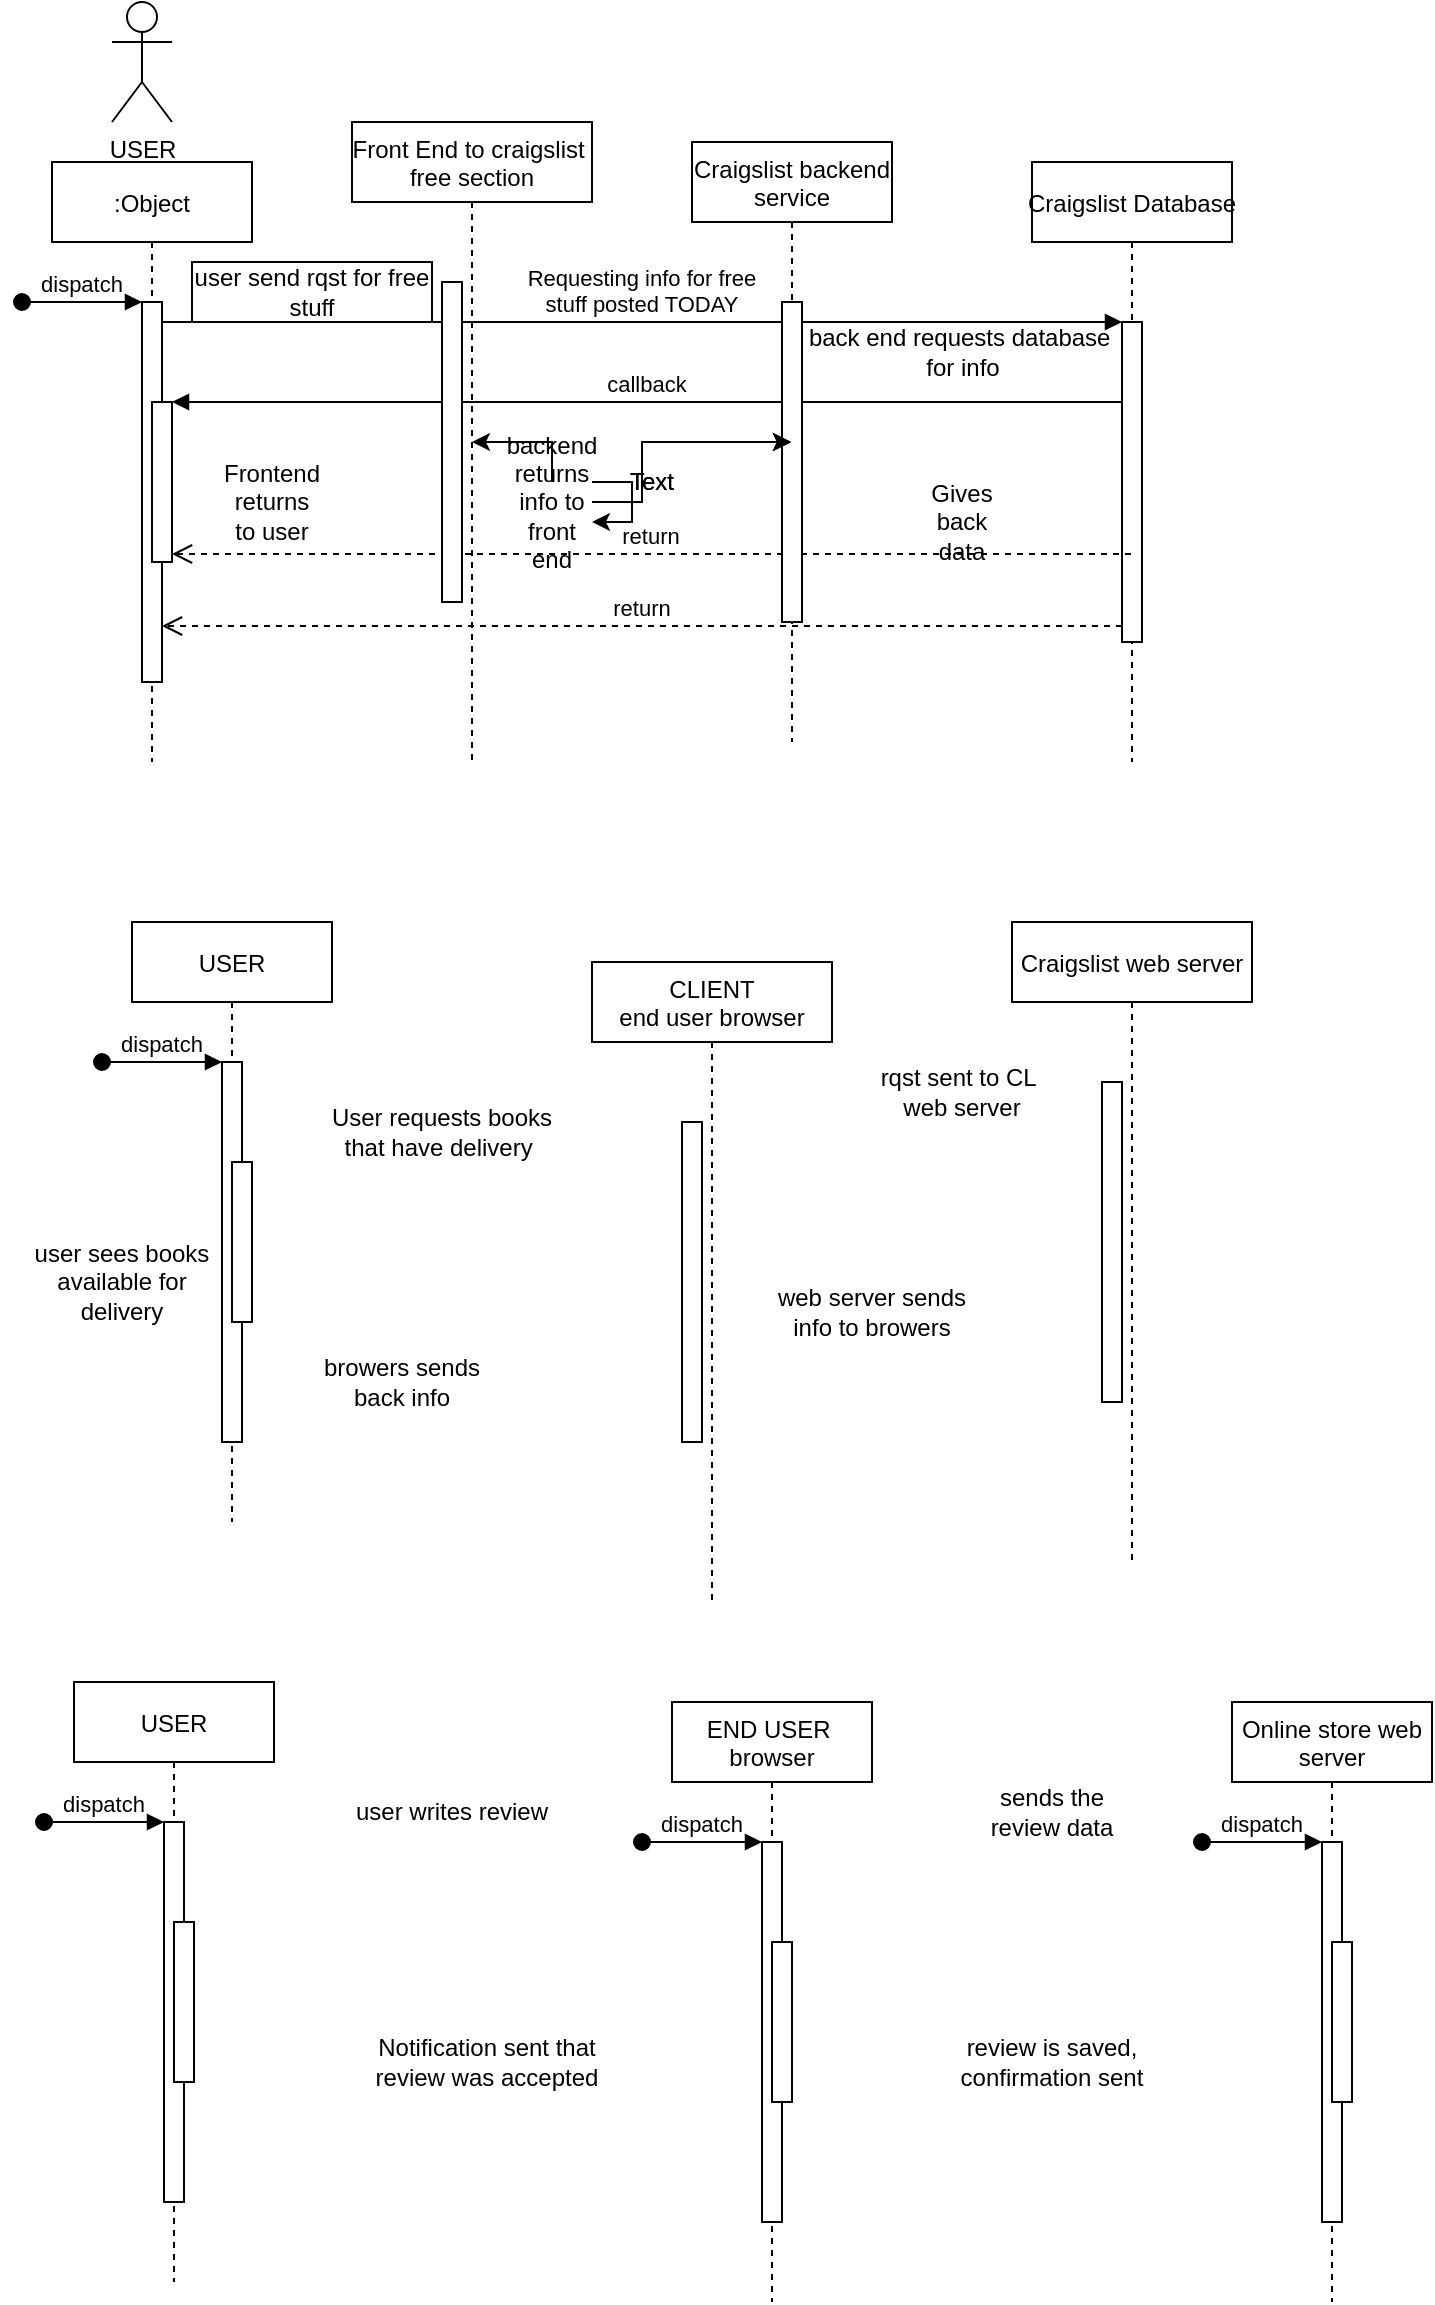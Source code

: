 <mxfile version="14.6.6" type="github">
  <diagram id="kgpKYQtTHZ0yAKxKKP6v" name="Page-1">
    <mxGraphModel dx="1426" dy="683" grid="1" gridSize="10" guides="1" tooltips="1" connect="1" arrows="1" fold="1" page="1" pageScale="1" pageWidth="850" pageHeight="1100" math="0" shadow="0">
      <root>
        <mxCell id="0" />
        <mxCell id="1" parent="0" />
        <mxCell id="3nuBFxr9cyL0pnOWT2aG-1" value=":Object" style="shape=umlLifeline;perimeter=lifelinePerimeter;container=1;collapsible=0;recursiveResize=0;rounded=0;shadow=0;strokeWidth=1;" parent="1" vertex="1">
          <mxGeometry x="120" y="80" width="100" height="300" as="geometry" />
        </mxCell>
        <mxCell id="3nuBFxr9cyL0pnOWT2aG-2" value="" style="points=[];perimeter=orthogonalPerimeter;rounded=0;shadow=0;strokeWidth=1;" parent="3nuBFxr9cyL0pnOWT2aG-1" vertex="1">
          <mxGeometry x="45" y="70" width="10" height="190" as="geometry" />
        </mxCell>
        <mxCell id="3nuBFxr9cyL0pnOWT2aG-3" value="dispatch" style="verticalAlign=bottom;startArrow=oval;endArrow=block;startSize=8;shadow=0;strokeWidth=1;" parent="3nuBFxr9cyL0pnOWT2aG-1" target="3nuBFxr9cyL0pnOWT2aG-2" edge="1">
          <mxGeometry relative="1" as="geometry">
            <mxPoint x="-15" y="70" as="sourcePoint" />
          </mxGeometry>
        </mxCell>
        <mxCell id="3nuBFxr9cyL0pnOWT2aG-4" value="" style="points=[];perimeter=orthogonalPerimeter;rounded=0;shadow=0;strokeWidth=1;" parent="3nuBFxr9cyL0pnOWT2aG-1" vertex="1">
          <mxGeometry x="50" y="120" width="10" height="80" as="geometry" />
        </mxCell>
        <mxCell id="3nuBFxr9cyL0pnOWT2aG-5" value="Craigslist Database" style="shape=umlLifeline;perimeter=lifelinePerimeter;container=1;collapsible=0;recursiveResize=0;rounded=0;shadow=0;strokeWidth=1;" parent="1" vertex="1">
          <mxGeometry x="610" y="80" width="100" height="300" as="geometry" />
        </mxCell>
        <mxCell id="3nuBFxr9cyL0pnOWT2aG-6" value="" style="points=[];perimeter=orthogonalPerimeter;rounded=0;shadow=0;strokeWidth=1;" parent="3nuBFxr9cyL0pnOWT2aG-5" vertex="1">
          <mxGeometry x="45" y="80" width="10" height="160" as="geometry" />
        </mxCell>
        <mxCell id="3nuBFxr9cyL0pnOWT2aG-7" value="return" style="verticalAlign=bottom;endArrow=open;dashed=1;endSize=8;exitX=0;exitY=0.95;shadow=0;strokeWidth=1;" parent="1" source="3nuBFxr9cyL0pnOWT2aG-6" target="3nuBFxr9cyL0pnOWT2aG-2" edge="1">
          <mxGeometry relative="1" as="geometry">
            <mxPoint x="275" y="236" as="targetPoint" />
          </mxGeometry>
        </mxCell>
        <mxCell id="3nuBFxr9cyL0pnOWT2aG-8" value="Requesting info for free&#xa;stuff posted TODAY" style="verticalAlign=bottom;endArrow=block;entryX=0;entryY=0;shadow=0;strokeWidth=1;" parent="1" source="3nuBFxr9cyL0pnOWT2aG-2" target="3nuBFxr9cyL0pnOWT2aG-6" edge="1">
          <mxGeometry relative="1" as="geometry">
            <mxPoint x="275" y="160" as="sourcePoint" />
          </mxGeometry>
        </mxCell>
        <mxCell id="3nuBFxr9cyL0pnOWT2aG-9" value="callback" style="verticalAlign=bottom;endArrow=block;entryX=1;entryY=0;shadow=0;strokeWidth=1;" parent="1" source="3nuBFxr9cyL0pnOWT2aG-6" target="3nuBFxr9cyL0pnOWT2aG-4" edge="1">
          <mxGeometry relative="1" as="geometry">
            <mxPoint x="240" y="200" as="sourcePoint" />
          </mxGeometry>
        </mxCell>
        <mxCell id="3nuBFxr9cyL0pnOWT2aG-10" value="return" style="verticalAlign=bottom;endArrow=open;dashed=1;endSize=8;shadow=0;strokeWidth=1;entryX=1;entryY=0.95;entryDx=0;entryDy=0;" parent="1" source="3nuBFxr9cyL0pnOWT2aG-5" target="3nuBFxr9cyL0pnOWT2aG-4" edge="1">
          <mxGeometry relative="1" as="geometry">
            <mxPoint x="650" y="310" as="sourcePoint" />
          </mxGeometry>
        </mxCell>
        <mxCell id="VquwvGhQ8Ag2KfmF1bp--1" value="USER" style="shape=umlActor;verticalLabelPosition=bottom;verticalAlign=top;html=1;" vertex="1" parent="1">
          <mxGeometry x="150" width="30" height="60" as="geometry" />
        </mxCell>
        <mxCell id="VquwvGhQ8Ag2KfmF1bp--2" value="Front End to craigslist &#xa;free section" style="shape=umlLifeline;perimeter=lifelinePerimeter;container=1;collapsible=0;recursiveResize=0;rounded=0;shadow=0;strokeWidth=1;" vertex="1" parent="1">
          <mxGeometry x="270" y="60" width="120" height="320" as="geometry" />
        </mxCell>
        <mxCell id="VquwvGhQ8Ag2KfmF1bp--3" value="" style="points=[];perimeter=orthogonalPerimeter;rounded=0;shadow=0;strokeWidth=1;" vertex="1" parent="VquwvGhQ8Ag2KfmF1bp--2">
          <mxGeometry x="45" y="80" width="10" height="160" as="geometry" />
        </mxCell>
        <mxCell id="VquwvGhQ8Ag2KfmF1bp--4" value="Craigslist backend&#xa;service" style="shape=umlLifeline;perimeter=lifelinePerimeter;container=1;collapsible=0;recursiveResize=0;rounded=0;shadow=0;strokeWidth=1;" vertex="1" parent="1">
          <mxGeometry x="440" y="70" width="100" height="300" as="geometry" />
        </mxCell>
        <mxCell id="VquwvGhQ8Ag2KfmF1bp--5" value="" style="points=[];perimeter=orthogonalPerimeter;rounded=0;shadow=0;strokeWidth=1;" vertex="1" parent="VquwvGhQ8Ag2KfmF1bp--4">
          <mxGeometry x="45" y="80" width="10" height="160" as="geometry" />
        </mxCell>
        <mxCell id="VquwvGhQ8Ag2KfmF1bp--6" value="back end requests database&amp;nbsp;&lt;br&gt;for info" style="text;html=1;align=center;verticalAlign=middle;resizable=0;points=[];autosize=1;strokeColor=none;" vertex="1" parent="1">
          <mxGeometry x="490" y="160" width="170" height="30" as="geometry" />
        </mxCell>
        <mxCell id="VquwvGhQ8Ag2KfmF1bp--7" value="user send rqst for free stuff" style="rounded=0;whiteSpace=wrap;html=1;" vertex="1" parent="1">
          <mxGeometry x="190" y="130" width="120" height="30" as="geometry" />
        </mxCell>
        <mxCell id="VquwvGhQ8Ag2KfmF1bp--8" value="Gives back data" style="text;html=1;strokeColor=none;fillColor=none;align=center;verticalAlign=middle;whiteSpace=wrap;rounded=0;" vertex="1" parent="1">
          <mxGeometry x="550" y="250" width="50" height="20" as="geometry" />
        </mxCell>
        <mxCell id="VquwvGhQ8Ag2KfmF1bp--10" value="" style="edgeStyle=orthogonalEdgeStyle;rounded=0;orthogonalLoop=1;jettySize=auto;html=1;" edge="1" parent="1" source="VquwvGhQ8Ag2KfmF1bp--9" target="VquwvGhQ8Ag2KfmF1bp--4">
          <mxGeometry relative="1" as="geometry" />
        </mxCell>
        <mxCell id="VquwvGhQ8Ag2KfmF1bp--11" value="" style="edgeStyle=orthogonalEdgeStyle;rounded=0;orthogonalLoop=1;jettySize=auto;html=1;" edge="1" parent="1" source="VquwvGhQ8Ag2KfmF1bp--9" target="VquwvGhQ8Ag2KfmF1bp--4">
          <mxGeometry relative="1" as="geometry" />
        </mxCell>
        <mxCell id="VquwvGhQ8Ag2KfmF1bp--12" value="" style="edgeStyle=orthogonalEdgeStyle;rounded=0;orthogonalLoop=1;jettySize=auto;html=1;" edge="1" parent="1" source="VquwvGhQ8Ag2KfmF1bp--9" target="VquwvGhQ8Ag2KfmF1bp--2">
          <mxGeometry relative="1" as="geometry" />
        </mxCell>
        <mxCell id="VquwvGhQ8Ag2KfmF1bp--14" value="" style="edgeStyle=orthogonalEdgeStyle;rounded=0;orthogonalLoop=1;jettySize=auto;html=1;" edge="1" parent="1" source="VquwvGhQ8Ag2KfmF1bp--9" target="VquwvGhQ8Ag2KfmF1bp--4">
          <mxGeometry relative="1" as="geometry" />
        </mxCell>
        <mxCell id="VquwvGhQ8Ag2KfmF1bp--9" value="backend returns info to front end" style="text;html=1;strokeColor=none;fillColor=none;align=center;verticalAlign=middle;whiteSpace=wrap;rounded=0;" vertex="1" parent="1">
          <mxGeometry x="350" y="240" width="40" height="20" as="geometry" />
        </mxCell>
        <mxCell id="VquwvGhQ8Ag2KfmF1bp--13" style="edgeStyle=orthogonalEdgeStyle;rounded=0;orthogonalLoop=1;jettySize=auto;html=1;" edge="1" parent="1" source="VquwvGhQ8Ag2KfmF1bp--9" target="VquwvGhQ8Ag2KfmF1bp--9">
          <mxGeometry relative="1" as="geometry" />
        </mxCell>
        <mxCell id="VquwvGhQ8Ag2KfmF1bp--15" value="Text" style="text;html=1;strokeColor=none;fillColor=none;align=center;verticalAlign=middle;whiteSpace=wrap;rounded=0;" vertex="1" parent="1">
          <mxGeometry x="400" y="230" width="40" height="20" as="geometry" />
        </mxCell>
        <mxCell id="VquwvGhQ8Ag2KfmF1bp--16" value="Text" style="text;html=1;strokeColor=none;fillColor=none;align=center;verticalAlign=middle;whiteSpace=wrap;rounded=0;" vertex="1" parent="1">
          <mxGeometry x="400" y="230" width="40" height="20" as="geometry" />
        </mxCell>
        <mxCell id="VquwvGhQ8Ag2KfmF1bp--17" value="Frontend returns to user" style="text;html=1;strokeColor=none;fillColor=none;align=center;verticalAlign=middle;whiteSpace=wrap;rounded=0;" vertex="1" parent="1">
          <mxGeometry x="210" y="240" width="40" height="20" as="geometry" />
        </mxCell>
        <mxCell id="VquwvGhQ8Ag2KfmF1bp--18" value="USER" style="shape=umlLifeline;perimeter=lifelinePerimeter;container=1;collapsible=0;recursiveResize=0;rounded=0;shadow=0;strokeWidth=1;" vertex="1" parent="1">
          <mxGeometry x="160" y="460" width="100" height="300" as="geometry" />
        </mxCell>
        <mxCell id="VquwvGhQ8Ag2KfmF1bp--19" value="" style="points=[];perimeter=orthogonalPerimeter;rounded=0;shadow=0;strokeWidth=1;" vertex="1" parent="VquwvGhQ8Ag2KfmF1bp--18">
          <mxGeometry x="45" y="70" width="10" height="190" as="geometry" />
        </mxCell>
        <mxCell id="VquwvGhQ8Ag2KfmF1bp--20" value="dispatch" style="verticalAlign=bottom;startArrow=oval;endArrow=block;startSize=8;shadow=0;strokeWidth=1;" edge="1" parent="VquwvGhQ8Ag2KfmF1bp--18" target="VquwvGhQ8Ag2KfmF1bp--19">
          <mxGeometry relative="1" as="geometry">
            <mxPoint x="-15" y="70" as="sourcePoint" />
          </mxGeometry>
        </mxCell>
        <mxCell id="VquwvGhQ8Ag2KfmF1bp--21" value="" style="points=[];perimeter=orthogonalPerimeter;rounded=0;shadow=0;strokeWidth=1;" vertex="1" parent="VquwvGhQ8Ag2KfmF1bp--18">
          <mxGeometry x="50" y="120" width="10" height="80" as="geometry" />
        </mxCell>
        <mxCell id="VquwvGhQ8Ag2KfmF1bp--22" value="CLIENT&#xa;end user browser" style="shape=umlLifeline;perimeter=lifelinePerimeter;container=1;collapsible=0;recursiveResize=0;rounded=0;shadow=0;strokeWidth=1;" vertex="1" parent="1">
          <mxGeometry x="390" y="480" width="120" height="320" as="geometry" />
        </mxCell>
        <mxCell id="VquwvGhQ8Ag2KfmF1bp--23" value="" style="points=[];perimeter=orthogonalPerimeter;rounded=0;shadow=0;strokeWidth=1;" vertex="1" parent="VquwvGhQ8Ag2KfmF1bp--22">
          <mxGeometry x="45" y="80" width="10" height="160" as="geometry" />
        </mxCell>
        <mxCell id="VquwvGhQ8Ag2KfmF1bp--24" value="Craigslist web server" style="shape=umlLifeline;perimeter=lifelinePerimeter;container=1;collapsible=0;recursiveResize=0;rounded=0;shadow=0;strokeWidth=1;" vertex="1" parent="1">
          <mxGeometry x="600" y="460" width="120" height="320" as="geometry" />
        </mxCell>
        <mxCell id="VquwvGhQ8Ag2KfmF1bp--25" value="" style="points=[];perimeter=orthogonalPerimeter;rounded=0;shadow=0;strokeWidth=1;" vertex="1" parent="VquwvGhQ8Ag2KfmF1bp--24">
          <mxGeometry x="45" y="80" width="10" height="160" as="geometry" />
        </mxCell>
        <mxCell id="VquwvGhQ8Ag2KfmF1bp--26" value="User requests books that have delivery&amp;nbsp;" style="text;html=1;strokeColor=none;fillColor=none;align=center;verticalAlign=middle;whiteSpace=wrap;rounded=0;" vertex="1" parent="1">
          <mxGeometry x="250" y="520" width="130" height="90" as="geometry" />
        </mxCell>
        <mxCell id="VquwvGhQ8Ag2KfmF1bp--27" value="rqst sent to CL&amp;nbsp;&lt;br&gt;web server" style="text;html=1;strokeColor=none;fillColor=none;align=center;verticalAlign=middle;whiteSpace=wrap;rounded=0;" vertex="1" parent="1">
          <mxGeometry x="530" y="510" width="90" height="70" as="geometry" />
        </mxCell>
        <mxCell id="VquwvGhQ8Ag2KfmF1bp--28" value="web server sends&lt;br&gt;info to browers" style="text;html=1;strokeColor=none;fillColor=none;align=center;verticalAlign=middle;whiteSpace=wrap;rounded=0;" vertex="1" parent="1">
          <mxGeometry x="480" y="630" width="100" height="50" as="geometry" />
        </mxCell>
        <mxCell id="VquwvGhQ8Ag2KfmF1bp--29" value="browers sends back info&lt;br&gt;" style="text;html=1;strokeColor=none;fillColor=none;align=center;verticalAlign=middle;whiteSpace=wrap;rounded=0;" vertex="1" parent="1">
          <mxGeometry x="250" y="660" width="90" height="60" as="geometry" />
        </mxCell>
        <mxCell id="VquwvGhQ8Ag2KfmF1bp--30" value="user sees books available for delivery" style="text;html=1;strokeColor=none;fillColor=none;align=center;verticalAlign=middle;whiteSpace=wrap;rounded=0;" vertex="1" parent="1">
          <mxGeometry x="100" y="600" width="110" height="80" as="geometry" />
        </mxCell>
        <mxCell id="VquwvGhQ8Ag2KfmF1bp--31" value="USER" style="shape=umlLifeline;perimeter=lifelinePerimeter;container=1;collapsible=0;recursiveResize=0;rounded=0;shadow=0;strokeWidth=1;" vertex="1" parent="1">
          <mxGeometry x="131" y="840" width="100" height="300" as="geometry" />
        </mxCell>
        <mxCell id="VquwvGhQ8Ag2KfmF1bp--32" value="" style="points=[];perimeter=orthogonalPerimeter;rounded=0;shadow=0;strokeWidth=1;" vertex="1" parent="VquwvGhQ8Ag2KfmF1bp--31">
          <mxGeometry x="45" y="70" width="10" height="190" as="geometry" />
        </mxCell>
        <mxCell id="VquwvGhQ8Ag2KfmF1bp--33" value="dispatch" style="verticalAlign=bottom;startArrow=oval;endArrow=block;startSize=8;shadow=0;strokeWidth=1;" edge="1" parent="VquwvGhQ8Ag2KfmF1bp--31" target="VquwvGhQ8Ag2KfmF1bp--32">
          <mxGeometry relative="1" as="geometry">
            <mxPoint x="-15" y="70" as="sourcePoint" />
          </mxGeometry>
        </mxCell>
        <mxCell id="VquwvGhQ8Ag2KfmF1bp--34" value="" style="points=[];perimeter=orthogonalPerimeter;rounded=0;shadow=0;strokeWidth=1;" vertex="1" parent="VquwvGhQ8Ag2KfmF1bp--31">
          <mxGeometry x="50" y="120" width="10" height="80" as="geometry" />
        </mxCell>
        <mxCell id="VquwvGhQ8Ag2KfmF1bp--35" value="END USER &#xa;browser" style="shape=umlLifeline;perimeter=lifelinePerimeter;container=1;collapsible=0;recursiveResize=0;rounded=0;shadow=0;strokeWidth=1;" vertex="1" parent="1">
          <mxGeometry x="430" y="850" width="100" height="300" as="geometry" />
        </mxCell>
        <mxCell id="VquwvGhQ8Ag2KfmF1bp--36" value="" style="points=[];perimeter=orthogonalPerimeter;rounded=0;shadow=0;strokeWidth=1;" vertex="1" parent="VquwvGhQ8Ag2KfmF1bp--35">
          <mxGeometry x="45" y="70" width="10" height="190" as="geometry" />
        </mxCell>
        <mxCell id="VquwvGhQ8Ag2KfmF1bp--37" value="dispatch" style="verticalAlign=bottom;startArrow=oval;endArrow=block;startSize=8;shadow=0;strokeWidth=1;" edge="1" parent="VquwvGhQ8Ag2KfmF1bp--35" target="VquwvGhQ8Ag2KfmF1bp--36">
          <mxGeometry relative="1" as="geometry">
            <mxPoint x="-15" y="70" as="sourcePoint" />
          </mxGeometry>
        </mxCell>
        <mxCell id="VquwvGhQ8Ag2KfmF1bp--38" value="" style="points=[];perimeter=orthogonalPerimeter;rounded=0;shadow=0;strokeWidth=1;" vertex="1" parent="VquwvGhQ8Ag2KfmF1bp--35">
          <mxGeometry x="50" y="120" width="10" height="80" as="geometry" />
        </mxCell>
        <mxCell id="VquwvGhQ8Ag2KfmF1bp--39" value="Online store web&#xa;server" style="shape=umlLifeline;perimeter=lifelinePerimeter;container=1;collapsible=0;recursiveResize=0;rounded=0;shadow=0;strokeWidth=1;" vertex="1" parent="1">
          <mxGeometry x="710" y="850" width="100" height="300" as="geometry" />
        </mxCell>
        <mxCell id="VquwvGhQ8Ag2KfmF1bp--40" value="" style="points=[];perimeter=orthogonalPerimeter;rounded=0;shadow=0;strokeWidth=1;" vertex="1" parent="VquwvGhQ8Ag2KfmF1bp--39">
          <mxGeometry x="45" y="70" width="10" height="190" as="geometry" />
        </mxCell>
        <mxCell id="VquwvGhQ8Ag2KfmF1bp--41" value="dispatch" style="verticalAlign=bottom;startArrow=oval;endArrow=block;startSize=8;shadow=0;strokeWidth=1;" edge="1" parent="VquwvGhQ8Ag2KfmF1bp--39" target="VquwvGhQ8Ag2KfmF1bp--40">
          <mxGeometry relative="1" as="geometry">
            <mxPoint x="-15" y="70" as="sourcePoint" />
          </mxGeometry>
        </mxCell>
        <mxCell id="VquwvGhQ8Ag2KfmF1bp--42" value="" style="points=[];perimeter=orthogonalPerimeter;rounded=0;shadow=0;strokeWidth=1;" vertex="1" parent="VquwvGhQ8Ag2KfmF1bp--39">
          <mxGeometry x="50" y="120" width="10" height="80" as="geometry" />
        </mxCell>
        <mxCell id="VquwvGhQ8Ag2KfmF1bp--43" value="user writes review" style="text;html=1;strokeColor=none;fillColor=none;align=center;verticalAlign=middle;whiteSpace=wrap;rounded=0;" vertex="1" parent="1">
          <mxGeometry x="250" y="870" width="140" height="70" as="geometry" />
        </mxCell>
        <mxCell id="VquwvGhQ8Ag2KfmF1bp--44" value="sends the review data" style="text;html=1;strokeColor=none;fillColor=none;align=center;verticalAlign=middle;whiteSpace=wrap;rounded=0;" vertex="1" parent="1">
          <mxGeometry x="580" y="860" width="80" height="90" as="geometry" />
        </mxCell>
        <mxCell id="VquwvGhQ8Ag2KfmF1bp--45" value="review is saved, confirmation sent" style="text;html=1;strokeColor=none;fillColor=none;align=center;verticalAlign=middle;whiteSpace=wrap;rounded=0;" vertex="1" parent="1">
          <mxGeometry x="550" y="990" width="140" height="80" as="geometry" />
        </mxCell>
        <mxCell id="VquwvGhQ8Ag2KfmF1bp--46" value="Notification sent that review was accepted" style="text;html=1;strokeColor=none;fillColor=none;align=center;verticalAlign=middle;whiteSpace=wrap;rounded=0;" vertex="1" parent="1">
          <mxGeometry x="275" y="1000" width="125" height="60" as="geometry" />
        </mxCell>
      </root>
    </mxGraphModel>
  </diagram>
</mxfile>
